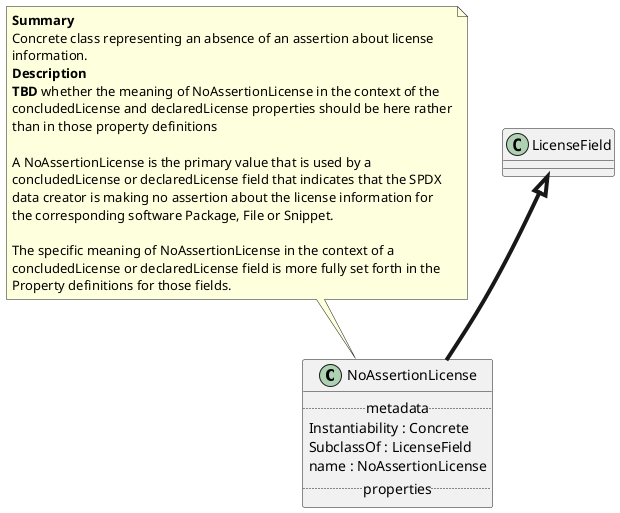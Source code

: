 @startuml
class NoAssertionLicense {
.. metadata ..
    Instantiability : Concrete
    SubclassOf : LicenseField
    name : NoAssertionLicense
.. properties ..
}
note top of NoAssertionLicense
<b>Summary</b>
Concrete class representing an absence of an assertion about license
information.
<b>Description</b>
**TBD** whether the meaning of NoAssertionLicense in the context of the
concludedLicense and declaredLicense properties should be here rather
than in those property definitions

A NoAssertionLicense is the primary value that is used by a
concludedLicense or declaredLicense field that indicates that the SPDX
data creator is making no assertion about the license information for
the corresponding software Package, File or Snippet.

The specific meaning of NoAssertionLicense in the context of a
concludedLicense or declaredLicense field is more fully set forth in the
Property definitions for those fields.
end note
"LicenseField" <|-[thickness=4]- "NoAssertionLicense"
@enduml
